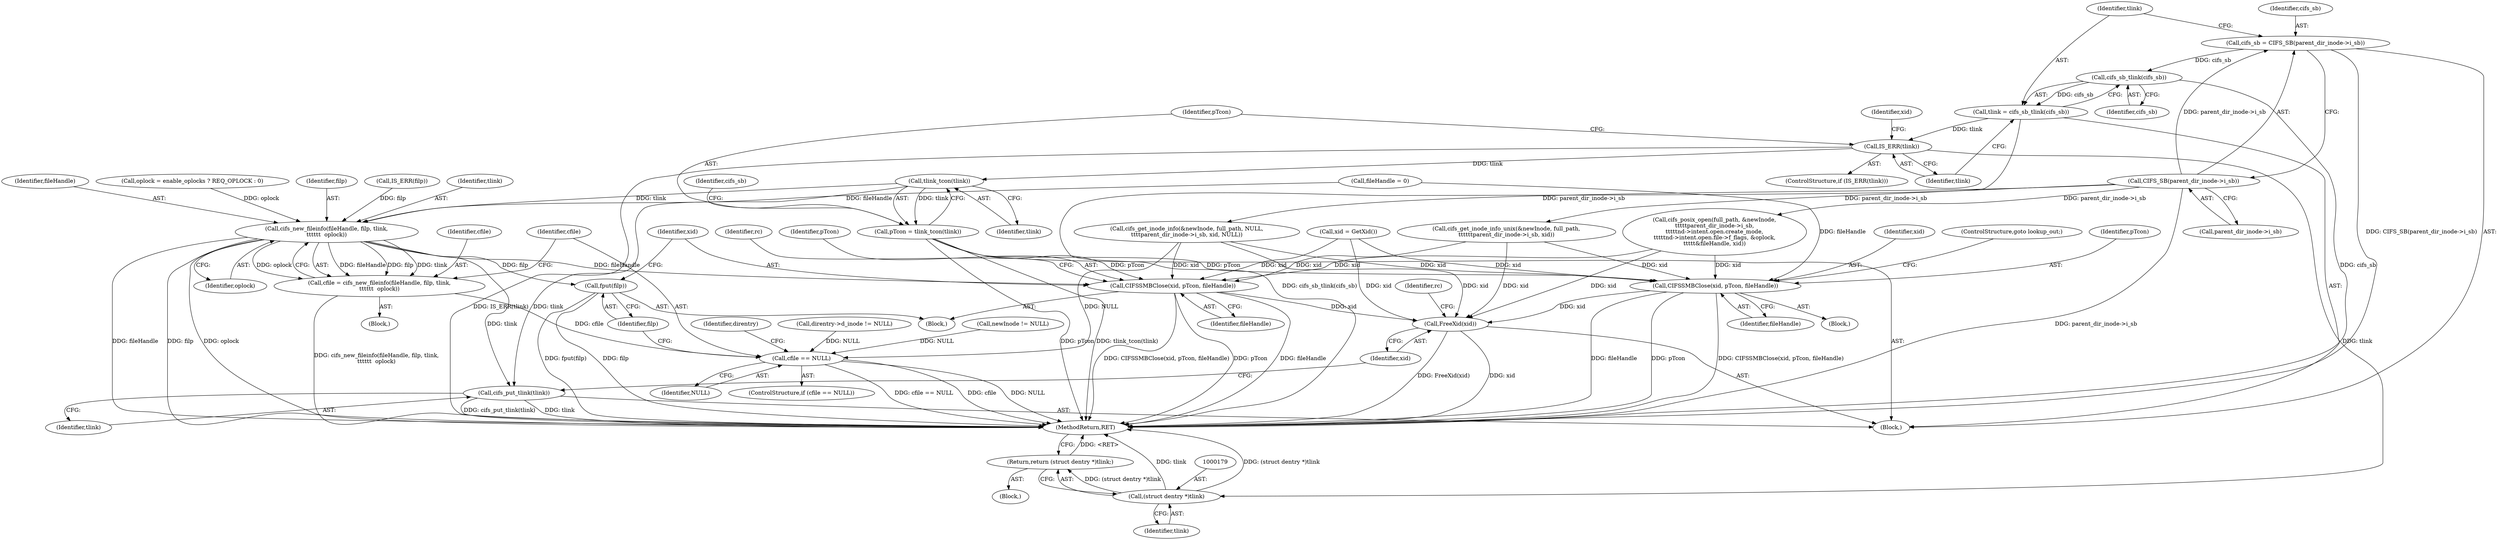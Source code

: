 digraph "0_linux_88d7d4e4a439f32acc56a6d860e415ee71d3df08@pointer" {
"1000161" [label="(Call,cifs_sb = CIFS_SB(parent_dir_inode->i_sb))"];
"1000163" [label="(Call,CIFS_SB(parent_dir_inode->i_sb))"];
"1000169" [label="(Call,cifs_sb_tlink(cifs_sb))"];
"1000167" [label="(Call,tlink = cifs_sb_tlink(cifs_sb))"];
"1000172" [label="(Call,IS_ERR(tlink))"];
"1000178" [label="(Call,(struct dentry *)tlink)"];
"1000177" [label="(Return,return (struct dentry *)tlink;)"];
"1000183" [label="(Call,tlink_tcon(tlink))"];
"1000181" [label="(Call,pTcon = tlink_tcon(tlink))"];
"1000429" [label="(Call,CIFSSMBClose(xid, pTcon, fileHandle))"];
"1000493" [label="(Call,FreeXid(xid))"];
"1000448" [label="(Call,CIFSSMBClose(xid, pTcon, fileHandle))"];
"1000436" [label="(Call,cifs_new_fileinfo(fileHandle, filp, tlink,\n\t\t\t\t\t\t  oplock))"];
"1000434" [label="(Call,cfile = cifs_new_fileinfo(fileHandle, filp, tlink,\n\t\t\t\t\t\t  oplock))"];
"1000442" [label="(Call,cfile == NULL)"];
"1000446" [label="(Call,fput(filp))"];
"1000491" [label="(Call,cifs_put_tlink(tlink))"];
"1000180" [label="(Identifier,tlink)"];
"1000114" [label="(Block,)"];
"1000169" [label="(Call,cifs_sb_tlink(cifs_sb))"];
"1000448" [label="(Call,CIFSSMBClose(xid, pTcon, fileHandle))"];
"1000491" [label="(Call,cifs_put_tlink(tlink))"];
"1000390" [label="(Call,cifs_get_inode_info(&newInode, full_path, NULL,\n\t\t\t\tparent_dir_inode->i_sb, xid, NULL))"];
"1000148" [label="(Call,xid = GetXid())"];
"1000184" [label="(Identifier,tlink)"];
"1000441" [label="(ControlStructure,if (cfile == NULL))"];
"1000429" [label="(Call,CIFSSMBClose(xid, pTcon, fileHandle))"];
"1000167" [label="(Call,tlink = cifs_sb_tlink(cifs_sb))"];
"1000172" [label="(Call,IS_ERR(tlink))"];
"1000443" [label="(Identifier,cfile)"];
"1000433" [label="(ControlStructure,goto lookup_out;)"];
"1000422" [label="(Call,IS_ERR(filp))"];
"1000494" [label="(Identifier,xid)"];
"1000439" [label="(Identifier,tlink)"];
"1000442" [label="(Call,cfile == NULL)"];
"1000174" [label="(Block,)"];
"1000178" [label="(Call,(struct dentry *)tlink)"];
"1000161" [label="(Call,cifs_sb = CIFS_SB(parent_dir_inode->i_sb))"];
"1000449" [label="(Identifier,xid)"];
"1000498" [label="(MethodReturn,RET)"];
"1000431" [label="(Identifier,pTcon)"];
"1000437" [label="(Identifier,fileHandle)"];
"1000405" [label="(Call,newInode != NULL)"];
"1000446" [label="(Call,fput(filp))"];
"1000177" [label="(Return,return (struct dentry *)tlink;)"];
"1000181" [label="(Call,pTcon = tlink_tcon(tlink))"];
"1000414" [label="(Block,)"];
"1000189" [label="(Identifier,cifs_sb)"];
"1000497" [label="(Identifier,rc)"];
"1000432" [label="(Identifier,fileHandle)"];
"1000164" [label="(Call,parent_dir_inode->i_sb)"];
"1000318" [label="(Call,cifs_posix_open(full_path, &newInode,\n\t\t\t\t\tparent_dir_inode->i_sb,\n\t\t\t\t\tnd->intent.open.create_mode,\n\t\t\t\t\tnd->intent.open.file->f_flags, &oplock,\n\t\t\t\t\t&fileHandle, xid))"];
"1000163" [label="(Call,CIFS_SB(parent_dir_inode->i_sb))"];
"1000430" [label="(Identifier,xid)"];
"1000424" [label="(Block,)"];
"1000458" [label="(Identifier,direntry)"];
"1000170" [label="(Identifier,cifs_sb)"];
"1000176" [label="(Identifier,xid)"];
"1000173" [label="(Identifier,tlink)"];
"1000379" [label="(Call,cifs_get_inode_info_unix(&newInode, full_path,\n\t\t\t\t\t\tparent_dir_inode->i_sb, xid))"];
"1000436" [label="(Call,cifs_new_fileinfo(fileHandle, filp, tlink,\n\t\t\t\t\t\t  oplock))"];
"1000444" [label="(Identifier,NULL)"];
"1000440" [label="(Identifier,oplock)"];
"1000182" [label="(Identifier,pTcon)"];
"1000121" [label="(Call,oplock = enable_oplocks ? REQ_OPLOCK : 0)"];
"1000168" [label="(Identifier,tlink)"];
"1000171" [label="(ControlStructure,if (IS_ERR(tlink)))"];
"1000434" [label="(Call,cfile = cifs_new_fileinfo(fileHandle, filp, tlink,\n\t\t\t\t\t\t  oplock))"];
"1000183" [label="(Call,tlink_tcon(tlink))"];
"1000435" [label="(Identifier,cfile)"];
"1000162" [label="(Identifier,cifs_sb)"];
"1000451" [label="(Identifier,fileHandle)"];
"1000257" [label="(Call,direntry->d_inode != NULL)"];
"1000493" [label="(Call,FreeXid(xid))"];
"1000445" [label="(Block,)"];
"1000447" [label="(Identifier,filp)"];
"1000492" [label="(Identifier,tlink)"];
"1000438" [label="(Identifier,filp)"];
"1000450" [label="(Identifier,pTcon)"];
"1000128" [label="(Call,fileHandle = 0)"];
"1000453" [label="(Identifier,rc)"];
"1000161" -> "1000114"  [label="AST: "];
"1000161" -> "1000163"  [label="CFG: "];
"1000162" -> "1000161"  [label="AST: "];
"1000163" -> "1000161"  [label="AST: "];
"1000168" -> "1000161"  [label="CFG: "];
"1000161" -> "1000498"  [label="DDG: CIFS_SB(parent_dir_inode->i_sb)"];
"1000163" -> "1000161"  [label="DDG: parent_dir_inode->i_sb"];
"1000161" -> "1000169"  [label="DDG: cifs_sb"];
"1000163" -> "1000164"  [label="CFG: "];
"1000164" -> "1000163"  [label="AST: "];
"1000163" -> "1000498"  [label="DDG: parent_dir_inode->i_sb"];
"1000163" -> "1000318"  [label="DDG: parent_dir_inode->i_sb"];
"1000163" -> "1000379"  [label="DDG: parent_dir_inode->i_sb"];
"1000163" -> "1000390"  [label="DDG: parent_dir_inode->i_sb"];
"1000169" -> "1000167"  [label="AST: "];
"1000169" -> "1000170"  [label="CFG: "];
"1000170" -> "1000169"  [label="AST: "];
"1000167" -> "1000169"  [label="CFG: "];
"1000169" -> "1000498"  [label="DDG: cifs_sb"];
"1000169" -> "1000167"  [label="DDG: cifs_sb"];
"1000167" -> "1000114"  [label="AST: "];
"1000168" -> "1000167"  [label="AST: "];
"1000173" -> "1000167"  [label="CFG: "];
"1000167" -> "1000498"  [label="DDG: cifs_sb_tlink(cifs_sb)"];
"1000167" -> "1000172"  [label="DDG: tlink"];
"1000172" -> "1000171"  [label="AST: "];
"1000172" -> "1000173"  [label="CFG: "];
"1000173" -> "1000172"  [label="AST: "];
"1000176" -> "1000172"  [label="CFG: "];
"1000182" -> "1000172"  [label="CFG: "];
"1000172" -> "1000498"  [label="DDG: IS_ERR(tlink)"];
"1000172" -> "1000178"  [label="DDG: tlink"];
"1000172" -> "1000183"  [label="DDG: tlink"];
"1000178" -> "1000177"  [label="AST: "];
"1000178" -> "1000180"  [label="CFG: "];
"1000179" -> "1000178"  [label="AST: "];
"1000180" -> "1000178"  [label="AST: "];
"1000177" -> "1000178"  [label="CFG: "];
"1000178" -> "1000498"  [label="DDG: (struct dentry *)tlink"];
"1000178" -> "1000498"  [label="DDG: tlink"];
"1000178" -> "1000177"  [label="DDG: (struct dentry *)tlink"];
"1000177" -> "1000174"  [label="AST: "];
"1000498" -> "1000177"  [label="CFG: "];
"1000177" -> "1000498"  [label="DDG: <RET>"];
"1000183" -> "1000181"  [label="AST: "];
"1000183" -> "1000184"  [label="CFG: "];
"1000184" -> "1000183"  [label="AST: "];
"1000181" -> "1000183"  [label="CFG: "];
"1000183" -> "1000181"  [label="DDG: tlink"];
"1000183" -> "1000436"  [label="DDG: tlink"];
"1000183" -> "1000491"  [label="DDG: tlink"];
"1000181" -> "1000114"  [label="AST: "];
"1000182" -> "1000181"  [label="AST: "];
"1000189" -> "1000181"  [label="CFG: "];
"1000181" -> "1000498"  [label="DDG: pTcon"];
"1000181" -> "1000498"  [label="DDG: tlink_tcon(tlink)"];
"1000181" -> "1000429"  [label="DDG: pTcon"];
"1000181" -> "1000448"  [label="DDG: pTcon"];
"1000429" -> "1000424"  [label="AST: "];
"1000429" -> "1000432"  [label="CFG: "];
"1000430" -> "1000429"  [label="AST: "];
"1000431" -> "1000429"  [label="AST: "];
"1000432" -> "1000429"  [label="AST: "];
"1000433" -> "1000429"  [label="CFG: "];
"1000429" -> "1000498"  [label="DDG: fileHandle"];
"1000429" -> "1000498"  [label="DDG: pTcon"];
"1000429" -> "1000498"  [label="DDG: CIFSSMBClose(xid, pTcon, fileHandle)"];
"1000390" -> "1000429"  [label="DDG: xid"];
"1000148" -> "1000429"  [label="DDG: xid"];
"1000379" -> "1000429"  [label="DDG: xid"];
"1000318" -> "1000429"  [label="DDG: xid"];
"1000128" -> "1000429"  [label="DDG: fileHandle"];
"1000429" -> "1000493"  [label="DDG: xid"];
"1000493" -> "1000114"  [label="AST: "];
"1000493" -> "1000494"  [label="CFG: "];
"1000494" -> "1000493"  [label="AST: "];
"1000497" -> "1000493"  [label="CFG: "];
"1000493" -> "1000498"  [label="DDG: xid"];
"1000493" -> "1000498"  [label="DDG: FreeXid(xid)"];
"1000390" -> "1000493"  [label="DDG: xid"];
"1000379" -> "1000493"  [label="DDG: xid"];
"1000318" -> "1000493"  [label="DDG: xid"];
"1000448" -> "1000493"  [label="DDG: xid"];
"1000148" -> "1000493"  [label="DDG: xid"];
"1000448" -> "1000445"  [label="AST: "];
"1000448" -> "1000451"  [label="CFG: "];
"1000449" -> "1000448"  [label="AST: "];
"1000450" -> "1000448"  [label="AST: "];
"1000451" -> "1000448"  [label="AST: "];
"1000453" -> "1000448"  [label="CFG: "];
"1000448" -> "1000498"  [label="DDG: pTcon"];
"1000448" -> "1000498"  [label="DDG: fileHandle"];
"1000448" -> "1000498"  [label="DDG: CIFSSMBClose(xid, pTcon, fileHandle)"];
"1000390" -> "1000448"  [label="DDG: xid"];
"1000148" -> "1000448"  [label="DDG: xid"];
"1000379" -> "1000448"  [label="DDG: xid"];
"1000318" -> "1000448"  [label="DDG: xid"];
"1000436" -> "1000448"  [label="DDG: fileHandle"];
"1000436" -> "1000434"  [label="AST: "];
"1000436" -> "1000440"  [label="CFG: "];
"1000437" -> "1000436"  [label="AST: "];
"1000438" -> "1000436"  [label="AST: "];
"1000439" -> "1000436"  [label="AST: "];
"1000440" -> "1000436"  [label="AST: "];
"1000434" -> "1000436"  [label="CFG: "];
"1000436" -> "1000498"  [label="DDG: fileHandle"];
"1000436" -> "1000498"  [label="DDG: oplock"];
"1000436" -> "1000498"  [label="DDG: filp"];
"1000436" -> "1000434"  [label="DDG: fileHandle"];
"1000436" -> "1000434"  [label="DDG: filp"];
"1000436" -> "1000434"  [label="DDG: tlink"];
"1000436" -> "1000434"  [label="DDG: oplock"];
"1000128" -> "1000436"  [label="DDG: fileHandle"];
"1000422" -> "1000436"  [label="DDG: filp"];
"1000121" -> "1000436"  [label="DDG: oplock"];
"1000436" -> "1000446"  [label="DDG: filp"];
"1000436" -> "1000491"  [label="DDG: tlink"];
"1000434" -> "1000414"  [label="AST: "];
"1000435" -> "1000434"  [label="AST: "];
"1000443" -> "1000434"  [label="CFG: "];
"1000434" -> "1000498"  [label="DDG: cifs_new_fileinfo(fileHandle, filp, tlink,\n\t\t\t\t\t\t  oplock)"];
"1000434" -> "1000442"  [label="DDG: cfile"];
"1000442" -> "1000441"  [label="AST: "];
"1000442" -> "1000444"  [label="CFG: "];
"1000443" -> "1000442"  [label="AST: "];
"1000444" -> "1000442"  [label="AST: "];
"1000447" -> "1000442"  [label="CFG: "];
"1000458" -> "1000442"  [label="CFG: "];
"1000442" -> "1000498"  [label="DDG: cfile == NULL"];
"1000442" -> "1000498"  [label="DDG: cfile"];
"1000442" -> "1000498"  [label="DDG: NULL"];
"1000390" -> "1000442"  [label="DDG: NULL"];
"1000405" -> "1000442"  [label="DDG: NULL"];
"1000257" -> "1000442"  [label="DDG: NULL"];
"1000446" -> "1000445"  [label="AST: "];
"1000446" -> "1000447"  [label="CFG: "];
"1000447" -> "1000446"  [label="AST: "];
"1000449" -> "1000446"  [label="CFG: "];
"1000446" -> "1000498"  [label="DDG: fput(filp)"];
"1000446" -> "1000498"  [label="DDG: filp"];
"1000491" -> "1000114"  [label="AST: "];
"1000491" -> "1000492"  [label="CFG: "];
"1000492" -> "1000491"  [label="AST: "];
"1000494" -> "1000491"  [label="CFG: "];
"1000491" -> "1000498"  [label="DDG: cifs_put_tlink(tlink)"];
"1000491" -> "1000498"  [label="DDG: tlink"];
}
